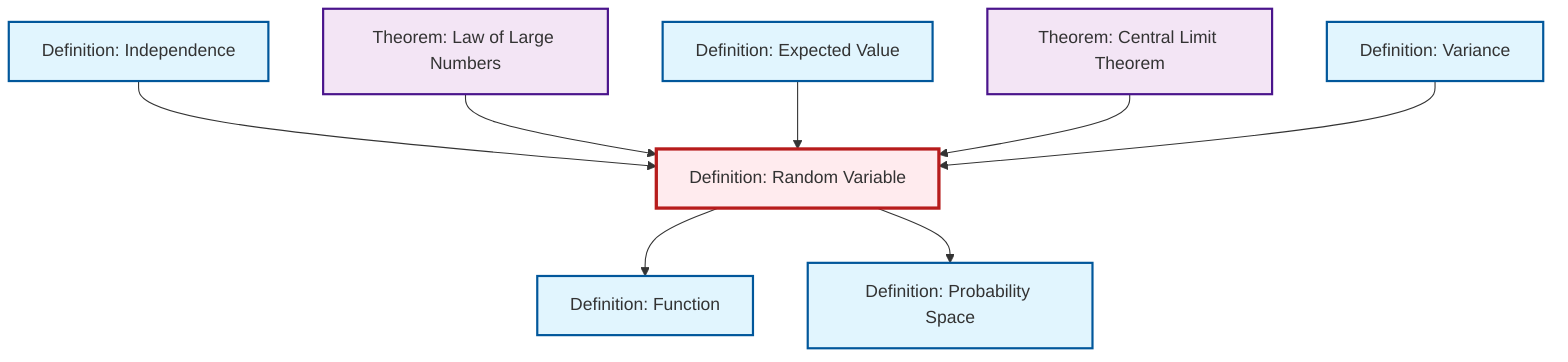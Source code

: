 graph TD
    classDef definition fill:#e1f5fe,stroke:#01579b,stroke-width:2px
    classDef theorem fill:#f3e5f5,stroke:#4a148c,stroke-width:2px
    classDef axiom fill:#fff3e0,stroke:#e65100,stroke-width:2px
    classDef example fill:#e8f5e9,stroke:#1b5e20,stroke-width:2px
    classDef current fill:#ffebee,stroke:#b71c1c,stroke-width:3px
    def-probability-space["Definition: Probability Space"]:::definition
    thm-law-of-large-numbers["Theorem: Law of Large Numbers"]:::theorem
    def-variance["Definition: Variance"]:::definition
    def-function["Definition: Function"]:::definition
    def-expectation["Definition: Expected Value"]:::definition
    def-random-variable["Definition: Random Variable"]:::definition
    def-independence["Definition: Independence"]:::definition
    thm-central-limit["Theorem: Central Limit Theorem"]:::theorem
    def-random-variable --> def-function
    def-independence --> def-random-variable
    def-random-variable --> def-probability-space
    thm-law-of-large-numbers --> def-random-variable
    def-expectation --> def-random-variable
    thm-central-limit --> def-random-variable
    def-variance --> def-random-variable
    class def-random-variable current